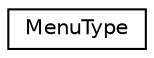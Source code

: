 digraph G
{
  edge [fontname="Helvetica",fontsize="10",labelfontname="Helvetica",labelfontsize="10"];
  node [fontname="Helvetica",fontsize="10",shape=record];
  rankdir=LR;
  Node1 [label="MenuType",height=0.2,width=0.4,color="black", fillcolor="white", style="filled",URL="$d4/d41/structMenuType.html"];
}
